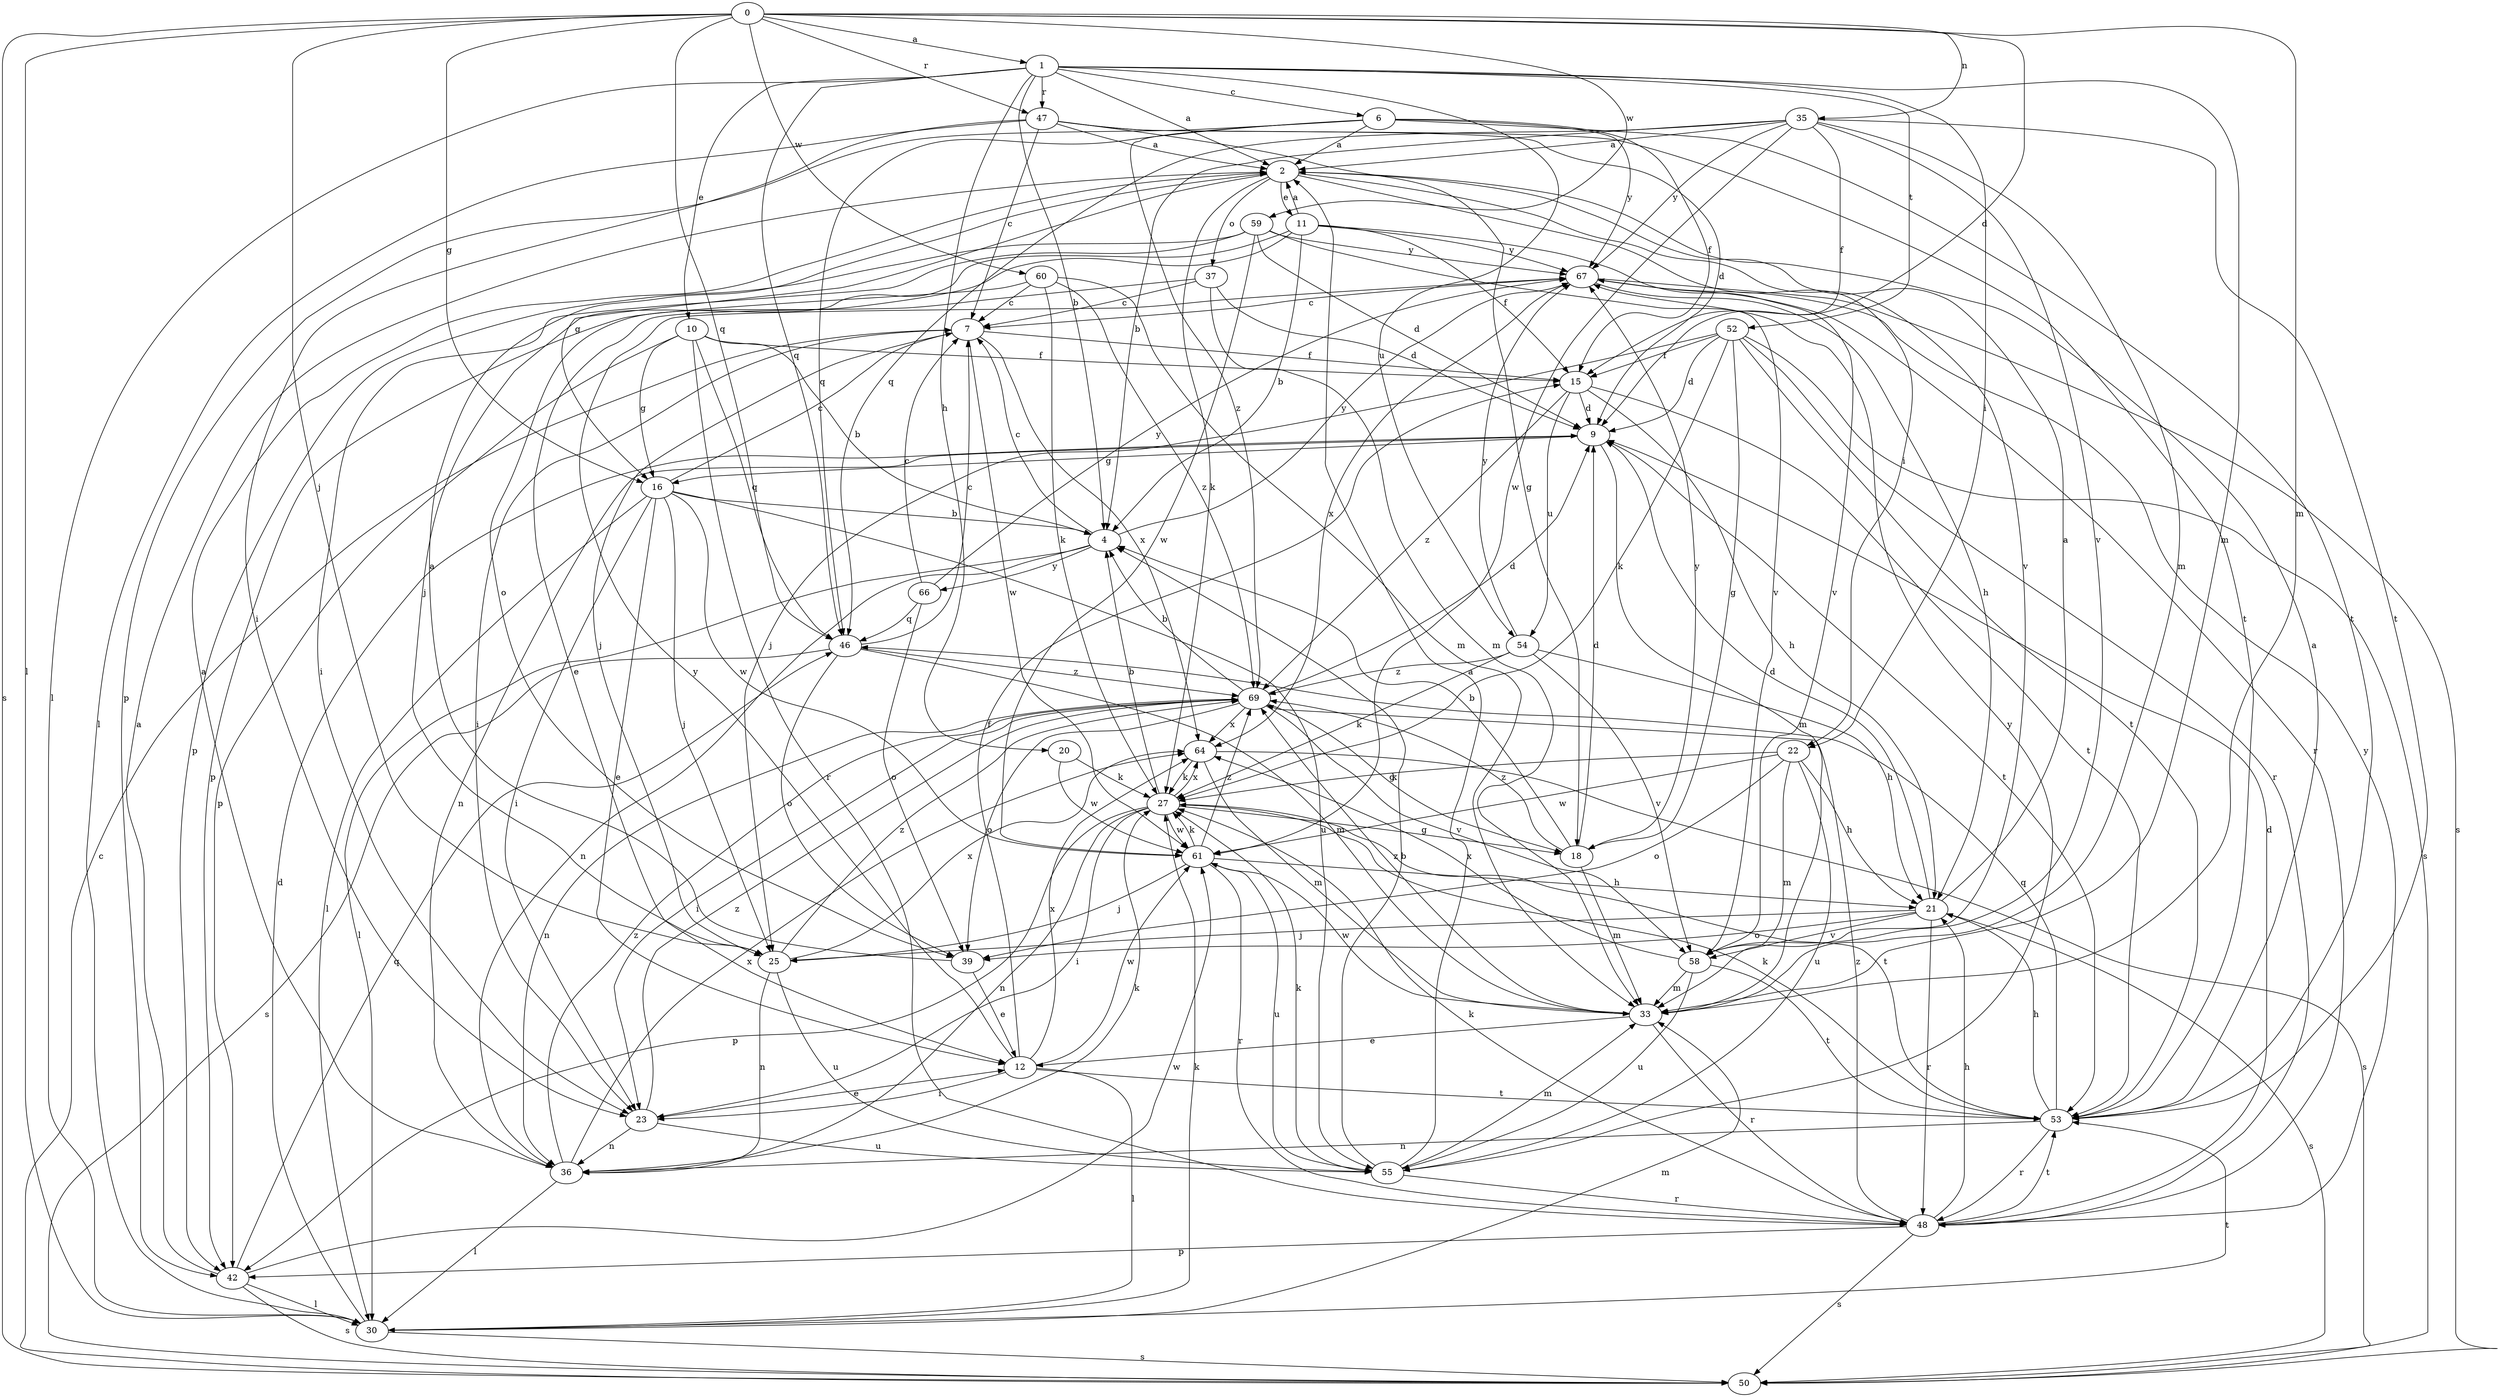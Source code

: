 strict digraph  {
0;
1;
2;
4;
6;
7;
9;
10;
11;
12;
15;
16;
18;
20;
21;
22;
23;
25;
27;
30;
33;
35;
36;
37;
39;
42;
46;
47;
48;
50;
52;
53;
54;
55;
58;
59;
60;
61;
64;
66;
67;
69;
0 -> 1  [label=a];
0 -> 9  [label=d];
0 -> 16  [label=g];
0 -> 25  [label=j];
0 -> 30  [label=l];
0 -> 33  [label=m];
0 -> 35  [label=n];
0 -> 46  [label=q];
0 -> 47  [label=r];
0 -> 50  [label=s];
0 -> 59  [label=w];
0 -> 60  [label=w];
1 -> 2  [label=a];
1 -> 4  [label=b];
1 -> 6  [label=c];
1 -> 10  [label=e];
1 -> 20  [label=h];
1 -> 22  [label=i];
1 -> 30  [label=l];
1 -> 33  [label=m];
1 -> 46  [label=q];
1 -> 47  [label=r];
1 -> 52  [label=t];
1 -> 54  [label=u];
2 -> 11  [label=e];
2 -> 16  [label=g];
2 -> 22  [label=i];
2 -> 27  [label=k];
2 -> 37  [label=o];
2 -> 58  [label=v];
4 -> 7  [label=c];
4 -> 30  [label=l];
4 -> 36  [label=n];
4 -> 66  [label=y];
4 -> 67  [label=y];
6 -> 2  [label=a];
6 -> 15  [label=f];
6 -> 42  [label=p];
6 -> 46  [label=q];
6 -> 53  [label=t];
6 -> 67  [label=y];
6 -> 69  [label=z];
7 -> 15  [label=f];
7 -> 23  [label=i];
7 -> 25  [label=j];
7 -> 61  [label=w];
7 -> 64  [label=x];
9 -> 16  [label=g];
9 -> 33  [label=m];
9 -> 36  [label=n];
9 -> 53  [label=t];
10 -> 4  [label=b];
10 -> 15  [label=f];
10 -> 16  [label=g];
10 -> 42  [label=p];
10 -> 46  [label=q];
10 -> 48  [label=r];
11 -> 2  [label=a];
11 -> 4  [label=b];
11 -> 15  [label=f];
11 -> 25  [label=j];
11 -> 39  [label=o];
11 -> 58  [label=v];
11 -> 67  [label=y];
12 -> 15  [label=f];
12 -> 23  [label=i];
12 -> 30  [label=l];
12 -> 53  [label=t];
12 -> 61  [label=w];
12 -> 64  [label=x];
12 -> 67  [label=y];
15 -> 9  [label=d];
15 -> 21  [label=h];
15 -> 53  [label=t];
15 -> 54  [label=u];
15 -> 69  [label=z];
16 -> 4  [label=b];
16 -> 7  [label=c];
16 -> 12  [label=e];
16 -> 23  [label=i];
16 -> 25  [label=j];
16 -> 30  [label=l];
16 -> 55  [label=u];
16 -> 61  [label=w];
18 -> 4  [label=b];
18 -> 9  [label=d];
18 -> 33  [label=m];
18 -> 67  [label=y];
18 -> 69  [label=z];
20 -> 27  [label=k];
20 -> 61  [label=w];
21 -> 2  [label=a];
21 -> 9  [label=d];
21 -> 25  [label=j];
21 -> 39  [label=o];
21 -> 48  [label=r];
21 -> 50  [label=s];
21 -> 58  [label=v];
22 -> 21  [label=h];
22 -> 27  [label=k];
22 -> 33  [label=m];
22 -> 39  [label=o];
22 -> 55  [label=u];
22 -> 61  [label=w];
23 -> 12  [label=e];
23 -> 36  [label=n];
23 -> 55  [label=u];
23 -> 69  [label=z];
25 -> 36  [label=n];
25 -> 55  [label=u];
25 -> 64  [label=x];
25 -> 69  [label=z];
27 -> 4  [label=b];
27 -> 18  [label=g];
27 -> 23  [label=i];
27 -> 36  [label=n];
27 -> 42  [label=p];
27 -> 53  [label=t];
27 -> 61  [label=w];
27 -> 64  [label=x];
30 -> 9  [label=d];
30 -> 27  [label=k];
30 -> 33  [label=m];
30 -> 50  [label=s];
30 -> 53  [label=t];
33 -> 12  [label=e];
33 -> 48  [label=r];
33 -> 61  [label=w];
33 -> 69  [label=z];
35 -> 2  [label=a];
35 -> 4  [label=b];
35 -> 15  [label=f];
35 -> 33  [label=m];
35 -> 46  [label=q];
35 -> 53  [label=t];
35 -> 58  [label=v];
35 -> 61  [label=w];
35 -> 67  [label=y];
36 -> 2  [label=a];
36 -> 27  [label=k];
36 -> 30  [label=l];
36 -> 64  [label=x];
36 -> 69  [label=z];
37 -> 7  [label=c];
37 -> 9  [label=d];
37 -> 12  [label=e];
37 -> 33  [label=m];
39 -> 2  [label=a];
39 -> 12  [label=e];
42 -> 2  [label=a];
42 -> 30  [label=l];
42 -> 46  [label=q];
42 -> 50  [label=s];
42 -> 61  [label=w];
46 -> 7  [label=c];
46 -> 33  [label=m];
46 -> 39  [label=o];
46 -> 50  [label=s];
46 -> 69  [label=z];
47 -> 2  [label=a];
47 -> 7  [label=c];
47 -> 9  [label=d];
47 -> 18  [label=g];
47 -> 23  [label=i];
47 -> 30  [label=l];
47 -> 53  [label=t];
48 -> 9  [label=d];
48 -> 21  [label=h];
48 -> 27  [label=k];
48 -> 42  [label=p];
48 -> 50  [label=s];
48 -> 53  [label=t];
48 -> 67  [label=y];
48 -> 69  [label=z];
50 -> 7  [label=c];
52 -> 9  [label=d];
52 -> 15  [label=f];
52 -> 18  [label=g];
52 -> 25  [label=j];
52 -> 27  [label=k];
52 -> 48  [label=r];
52 -> 50  [label=s];
52 -> 53  [label=t];
53 -> 2  [label=a];
53 -> 21  [label=h];
53 -> 27  [label=k];
53 -> 36  [label=n];
53 -> 46  [label=q];
53 -> 48  [label=r];
54 -> 21  [label=h];
54 -> 27  [label=k];
54 -> 58  [label=v];
54 -> 67  [label=y];
54 -> 69  [label=z];
55 -> 2  [label=a];
55 -> 4  [label=b];
55 -> 27  [label=k];
55 -> 33  [label=m];
55 -> 48  [label=r];
55 -> 67  [label=y];
58 -> 33  [label=m];
58 -> 53  [label=t];
58 -> 55  [label=u];
58 -> 64  [label=x];
59 -> 9  [label=d];
59 -> 23  [label=i];
59 -> 42  [label=p];
59 -> 58  [label=v];
59 -> 61  [label=w];
59 -> 67  [label=y];
60 -> 7  [label=c];
60 -> 27  [label=k];
60 -> 33  [label=m];
60 -> 42  [label=p];
60 -> 69  [label=z];
61 -> 21  [label=h];
61 -> 25  [label=j];
61 -> 27  [label=k];
61 -> 48  [label=r];
61 -> 55  [label=u];
61 -> 69  [label=z];
64 -> 27  [label=k];
64 -> 33  [label=m];
64 -> 50  [label=s];
66 -> 7  [label=c];
66 -> 39  [label=o];
66 -> 46  [label=q];
66 -> 67  [label=y];
67 -> 7  [label=c];
67 -> 21  [label=h];
67 -> 48  [label=r];
67 -> 50  [label=s];
67 -> 64  [label=x];
69 -> 4  [label=b];
69 -> 9  [label=d];
69 -> 18  [label=g];
69 -> 23  [label=i];
69 -> 36  [label=n];
69 -> 39  [label=o];
69 -> 58  [label=v];
69 -> 64  [label=x];
}

